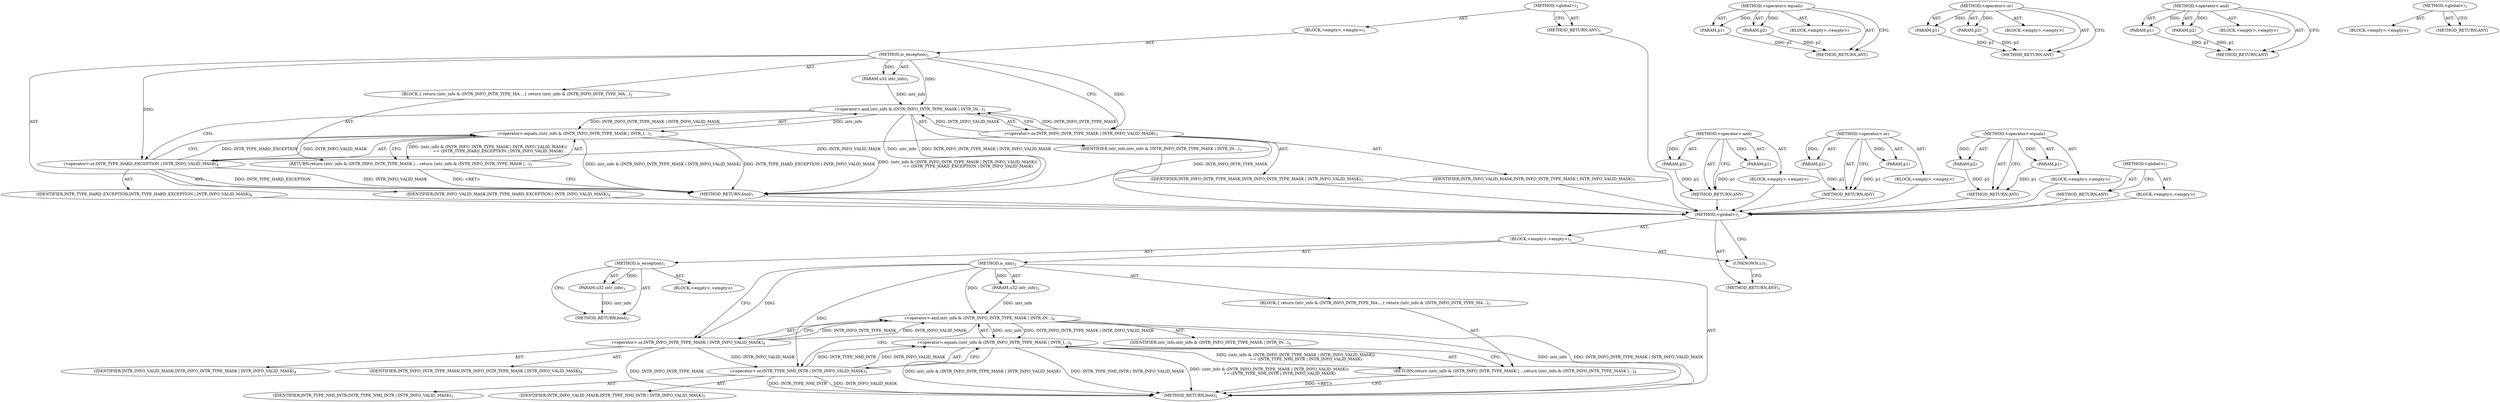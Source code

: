 digraph "is_nmi" {
vulnerable_6 [label=<(METHOD,&lt;global&gt;)<SUB>1</SUB>>];
vulnerable_7 [label=<(BLOCK,&lt;empty&gt;,&lt;empty&gt;)<SUB>1</SUB>>];
vulnerable_8 [label=<(METHOD,is_exception)<SUB>1</SUB>>];
vulnerable_9 [label=<(PARAM,u32 intr_info)<SUB>1</SUB>>];
vulnerable_10 [label=<(BLOCK,{
 	return (intr_info &amp; (INTR_INFO_INTR_TYPE_MA...,{
 	return (intr_info &amp; (INTR_INFO_INTR_TYPE_MA...)<SUB>2</SUB>>];
vulnerable_11 [label=<(RETURN,return (intr_info &amp; (INTR_INFO_INTR_TYPE_MASK |...,return (intr_info &amp; (INTR_INFO_INTR_TYPE_MASK |...)<SUB>3</SUB>>];
vulnerable_12 [label=<(&lt;operator&gt;.equals,(intr_info &amp; (INTR_INFO_INTR_TYPE_MASK | INTR_I...)<SUB>3</SUB>>];
vulnerable_13 [label=<(&lt;operator&gt;.and,intr_info &amp; (INTR_INFO_INTR_TYPE_MASK | INTR_IN...)<SUB>3</SUB>>];
vulnerable_14 [label=<(IDENTIFIER,intr_info,intr_info &amp; (INTR_INFO_INTR_TYPE_MASK | INTR_IN...)<SUB>3</SUB>>];
vulnerable_15 [label=<(&lt;operator&gt;.or,INTR_INFO_INTR_TYPE_MASK | INTR_INFO_VALID_MASK)<SUB>3</SUB>>];
vulnerable_16 [label=<(IDENTIFIER,INTR_INFO_INTR_TYPE_MASK,INTR_INFO_INTR_TYPE_MASK | INTR_INFO_VALID_MASK)<SUB>3</SUB>>];
vulnerable_17 [label=<(IDENTIFIER,INTR_INFO_VALID_MASK,INTR_INFO_INTR_TYPE_MASK | INTR_INFO_VALID_MASK)<SUB>3</SUB>>];
vulnerable_18 [label=<(&lt;operator&gt;.or,INTR_TYPE_HARD_EXCEPTION | INTR_INFO_VALID_MASK)<SUB>4</SUB>>];
vulnerable_19 [label=<(IDENTIFIER,INTR_TYPE_HARD_EXCEPTION,INTR_TYPE_HARD_EXCEPTION | INTR_INFO_VALID_MASK)<SUB>4</SUB>>];
vulnerable_20 [label=<(IDENTIFIER,INTR_INFO_VALID_MASK,INTR_TYPE_HARD_EXCEPTION | INTR_INFO_VALID_MASK)<SUB>4</SUB>>];
vulnerable_21 [label=<(METHOD_RETURN,bool)<SUB>1</SUB>>];
vulnerable_23 [label=<(METHOD_RETURN,ANY)<SUB>1</SUB>>];
vulnerable_45 [label=<(METHOD,&lt;operator&gt;.and)>];
vulnerable_46 [label=<(PARAM,p1)>];
vulnerable_47 [label=<(PARAM,p2)>];
vulnerable_48 [label=<(BLOCK,&lt;empty&gt;,&lt;empty&gt;)>];
vulnerable_49 [label=<(METHOD_RETURN,ANY)>];
vulnerable_50 [label=<(METHOD,&lt;operator&gt;.or)>];
vulnerable_51 [label=<(PARAM,p1)>];
vulnerable_52 [label=<(PARAM,p2)>];
vulnerable_53 [label=<(BLOCK,&lt;empty&gt;,&lt;empty&gt;)>];
vulnerable_54 [label=<(METHOD_RETURN,ANY)>];
vulnerable_40 [label=<(METHOD,&lt;operator&gt;.equals)>];
vulnerable_41 [label=<(PARAM,p1)>];
vulnerable_42 [label=<(PARAM,p2)>];
vulnerable_43 [label=<(BLOCK,&lt;empty&gt;,&lt;empty&gt;)>];
vulnerable_44 [label=<(METHOD_RETURN,ANY)>];
vulnerable_34 [label=<(METHOD,&lt;global&gt;)<SUB>1</SUB>>];
vulnerable_35 [label=<(BLOCK,&lt;empty&gt;,&lt;empty&gt;)>];
vulnerable_36 [label=<(METHOD_RETURN,ANY)>];
fixed_6 [label=<(METHOD,&lt;global&gt;)<SUB>1</SUB>>];
fixed_7 [label=<(BLOCK,&lt;empty&gt;,&lt;empty&gt;)<SUB>1</SUB>>];
fixed_8 [label=<(METHOD,is_exception)<SUB>1</SUB>>];
fixed_9 [label=<(PARAM,u32 intr_info)<SUB>1</SUB>>];
fixed_10 [label=<(BLOCK,&lt;empty&gt;,&lt;empty&gt;)>];
fixed_11 [label=<(METHOD_RETURN,bool)<SUB>1</SUB>>];
fixed_13 [label=<(UNKNOWN,),))<SUB>1</SUB>>];
fixed_14 [label=<(METHOD,is_nmi)<SUB>2</SUB>>];
fixed_15 [label=<(PARAM,u32 intr_info)<SUB>2</SUB>>];
fixed_16 [label=<(BLOCK,{
 	return (intr_info &amp; (INTR_INFO_INTR_TYPE_MA...,{
 	return (intr_info &amp; (INTR_INFO_INTR_TYPE_MA...)<SUB>3</SUB>>];
fixed_17 [label=<(RETURN,return (intr_info &amp; (INTR_INFO_INTR_TYPE_MASK |...,return (intr_info &amp; (INTR_INFO_INTR_TYPE_MASK |...)<SUB>4</SUB>>];
fixed_18 [label=<(&lt;operator&gt;.equals,(intr_info &amp; (INTR_INFO_INTR_TYPE_MASK | INTR_I...)<SUB>4</SUB>>];
fixed_19 [label=<(&lt;operator&gt;.and,intr_info &amp; (INTR_INFO_INTR_TYPE_MASK | INTR_IN...)<SUB>4</SUB>>];
fixed_20 [label=<(IDENTIFIER,intr_info,intr_info &amp; (INTR_INFO_INTR_TYPE_MASK | INTR_IN...)<SUB>4</SUB>>];
fixed_21 [label=<(&lt;operator&gt;.or,INTR_INFO_INTR_TYPE_MASK | INTR_INFO_VALID_MASK)<SUB>4</SUB>>];
fixed_22 [label=<(IDENTIFIER,INTR_INFO_INTR_TYPE_MASK,INTR_INFO_INTR_TYPE_MASK | INTR_INFO_VALID_MASK)<SUB>4</SUB>>];
fixed_23 [label=<(IDENTIFIER,INTR_INFO_VALID_MASK,INTR_INFO_INTR_TYPE_MASK | INTR_INFO_VALID_MASK)<SUB>4</SUB>>];
fixed_24 [label=<(&lt;operator&gt;.or,INTR_TYPE_NMI_INTR | INTR_INFO_VALID_MASK)<SUB>5</SUB>>];
fixed_25 [label=<(IDENTIFIER,INTR_TYPE_NMI_INTR,INTR_TYPE_NMI_INTR | INTR_INFO_VALID_MASK)<SUB>5</SUB>>];
fixed_26 [label=<(IDENTIFIER,INTR_INFO_VALID_MASK,INTR_TYPE_NMI_INTR | INTR_INFO_VALID_MASK)<SUB>5</SUB>>];
fixed_27 [label=<(METHOD_RETURN,bool)<SUB>2</SUB>>];
fixed_29 [label=<(METHOD_RETURN,ANY)<SUB>1</SUB>>];
fixed_46 [label=<(METHOD,&lt;operator&gt;.equals)>];
fixed_47 [label=<(PARAM,p1)>];
fixed_48 [label=<(PARAM,p2)>];
fixed_49 [label=<(BLOCK,&lt;empty&gt;,&lt;empty&gt;)>];
fixed_50 [label=<(METHOD_RETURN,ANY)>];
fixed_56 [label=<(METHOD,&lt;operator&gt;.or)>];
fixed_57 [label=<(PARAM,p1)>];
fixed_58 [label=<(PARAM,p2)>];
fixed_59 [label=<(BLOCK,&lt;empty&gt;,&lt;empty&gt;)>];
fixed_60 [label=<(METHOD_RETURN,ANY)>];
fixed_51 [label=<(METHOD,&lt;operator&gt;.and)>];
fixed_52 [label=<(PARAM,p1)>];
fixed_53 [label=<(PARAM,p2)>];
fixed_54 [label=<(BLOCK,&lt;empty&gt;,&lt;empty&gt;)>];
fixed_55 [label=<(METHOD_RETURN,ANY)>];
fixed_40 [label=<(METHOD,&lt;global&gt;)<SUB>1</SUB>>];
fixed_41 [label=<(BLOCK,&lt;empty&gt;,&lt;empty&gt;)>];
fixed_42 [label=<(METHOD_RETURN,ANY)>];
vulnerable_6 -> vulnerable_7  [key=0, label="AST: "];
vulnerable_6 -> vulnerable_23  [key=0, label="AST: "];
vulnerable_6 -> vulnerable_23  [key=1, label="CFG: "];
vulnerable_7 -> vulnerable_8  [key=0, label="AST: "];
vulnerable_8 -> vulnerable_9  [key=0, label="AST: "];
vulnerable_8 -> vulnerable_9  [key=1, label="DDG: "];
vulnerable_8 -> vulnerable_10  [key=0, label="AST: "];
vulnerable_8 -> vulnerable_21  [key=0, label="AST: "];
vulnerable_8 -> vulnerable_15  [key=0, label="CFG: "];
vulnerable_8 -> vulnerable_15  [key=1, label="DDG: "];
vulnerable_8 -> vulnerable_13  [key=0, label="DDG: "];
vulnerable_8 -> vulnerable_18  [key=0, label="DDG: "];
vulnerable_9 -> vulnerable_13  [key=0, label="DDG: intr_info"];
vulnerable_10 -> vulnerable_11  [key=0, label="AST: "];
vulnerable_11 -> vulnerable_12  [key=0, label="AST: "];
vulnerable_11 -> vulnerable_21  [key=0, label="CFG: "];
vulnerable_11 -> vulnerable_21  [key=1, label="DDG: &lt;RET&gt;"];
vulnerable_12 -> vulnerable_13  [key=0, label="AST: "];
vulnerable_12 -> vulnerable_18  [key=0, label="AST: "];
vulnerable_12 -> vulnerable_11  [key=0, label="CFG: "];
vulnerable_12 -> vulnerable_11  [key=1, label="DDG: (intr_info &amp; (INTR_INFO_INTR_TYPE_MASK | INTR_INFO_VALID_MASK))
		== (INTR_TYPE_HARD_EXCEPTION | INTR_INFO_VALID_MASK)"];
vulnerable_12 -> vulnerable_21  [key=0, label="DDG: intr_info &amp; (INTR_INFO_INTR_TYPE_MASK | INTR_INFO_VALID_MASK)"];
vulnerable_12 -> vulnerable_21  [key=1, label="DDG: INTR_TYPE_HARD_EXCEPTION | INTR_INFO_VALID_MASK"];
vulnerable_12 -> vulnerable_21  [key=2, label="DDG: (intr_info &amp; (INTR_INFO_INTR_TYPE_MASK | INTR_INFO_VALID_MASK))
		== (INTR_TYPE_HARD_EXCEPTION | INTR_INFO_VALID_MASK)"];
vulnerable_13 -> vulnerable_14  [key=0, label="AST: "];
vulnerable_13 -> vulnerable_15  [key=0, label="AST: "];
vulnerable_13 -> vulnerable_18  [key=0, label="CFG: "];
vulnerable_13 -> vulnerable_21  [key=0, label="DDG: intr_info"];
vulnerable_13 -> vulnerable_21  [key=1, label="DDG: INTR_INFO_INTR_TYPE_MASK | INTR_INFO_VALID_MASK"];
vulnerable_13 -> vulnerable_12  [key=0, label="DDG: intr_info"];
vulnerable_13 -> vulnerable_12  [key=1, label="DDG: INTR_INFO_INTR_TYPE_MASK | INTR_INFO_VALID_MASK"];
vulnerable_14 -> fixed_6  [key=0];
vulnerable_15 -> vulnerable_16  [key=0, label="AST: "];
vulnerable_15 -> vulnerable_17  [key=0, label="AST: "];
vulnerable_15 -> vulnerable_13  [key=0, label="CFG: "];
vulnerable_15 -> vulnerable_13  [key=1, label="DDG: INTR_INFO_INTR_TYPE_MASK"];
vulnerable_15 -> vulnerable_13  [key=2, label="DDG: INTR_INFO_VALID_MASK"];
vulnerable_15 -> vulnerable_21  [key=0, label="DDG: INTR_INFO_INTR_TYPE_MASK"];
vulnerable_15 -> vulnerable_18  [key=0, label="DDG: INTR_INFO_VALID_MASK"];
vulnerable_16 -> fixed_6  [key=0];
vulnerable_17 -> fixed_6  [key=0];
vulnerable_18 -> vulnerable_19  [key=0, label="AST: "];
vulnerable_18 -> vulnerable_20  [key=0, label="AST: "];
vulnerable_18 -> vulnerable_12  [key=0, label="CFG: "];
vulnerable_18 -> vulnerable_12  [key=1, label="DDG: INTR_TYPE_HARD_EXCEPTION"];
vulnerable_18 -> vulnerable_12  [key=2, label="DDG: INTR_INFO_VALID_MASK"];
vulnerable_18 -> vulnerable_21  [key=0, label="DDG: INTR_TYPE_HARD_EXCEPTION"];
vulnerable_18 -> vulnerable_21  [key=1, label="DDG: INTR_INFO_VALID_MASK"];
vulnerable_19 -> fixed_6  [key=0];
vulnerable_20 -> fixed_6  [key=0];
vulnerable_21 -> fixed_6  [key=0];
vulnerable_23 -> fixed_6  [key=0];
vulnerable_45 -> vulnerable_46  [key=0, label="AST: "];
vulnerable_45 -> vulnerable_46  [key=1, label="DDG: "];
vulnerable_45 -> vulnerable_48  [key=0, label="AST: "];
vulnerable_45 -> vulnerable_47  [key=0, label="AST: "];
vulnerable_45 -> vulnerable_47  [key=1, label="DDG: "];
vulnerable_45 -> vulnerable_49  [key=0, label="AST: "];
vulnerable_45 -> vulnerable_49  [key=1, label="CFG: "];
vulnerable_46 -> vulnerable_49  [key=0, label="DDG: p1"];
vulnerable_47 -> vulnerable_49  [key=0, label="DDG: p2"];
vulnerable_48 -> fixed_6  [key=0];
vulnerable_49 -> fixed_6  [key=0];
vulnerable_50 -> vulnerable_51  [key=0, label="AST: "];
vulnerable_50 -> vulnerable_51  [key=1, label="DDG: "];
vulnerable_50 -> vulnerable_53  [key=0, label="AST: "];
vulnerable_50 -> vulnerable_52  [key=0, label="AST: "];
vulnerable_50 -> vulnerable_52  [key=1, label="DDG: "];
vulnerable_50 -> vulnerable_54  [key=0, label="AST: "];
vulnerable_50 -> vulnerable_54  [key=1, label="CFG: "];
vulnerable_51 -> vulnerable_54  [key=0, label="DDG: p1"];
vulnerable_52 -> vulnerable_54  [key=0, label="DDG: p2"];
vulnerable_53 -> fixed_6  [key=0];
vulnerable_54 -> fixed_6  [key=0];
vulnerable_40 -> vulnerable_41  [key=0, label="AST: "];
vulnerable_40 -> vulnerable_41  [key=1, label="DDG: "];
vulnerable_40 -> vulnerable_43  [key=0, label="AST: "];
vulnerable_40 -> vulnerable_42  [key=0, label="AST: "];
vulnerable_40 -> vulnerable_42  [key=1, label="DDG: "];
vulnerable_40 -> vulnerable_44  [key=0, label="AST: "];
vulnerable_40 -> vulnerable_44  [key=1, label="CFG: "];
vulnerable_41 -> vulnerable_44  [key=0, label="DDG: p1"];
vulnerable_42 -> vulnerable_44  [key=0, label="DDG: p2"];
vulnerable_43 -> fixed_6  [key=0];
vulnerable_44 -> fixed_6  [key=0];
vulnerable_34 -> vulnerable_35  [key=0, label="AST: "];
vulnerable_34 -> vulnerable_36  [key=0, label="AST: "];
vulnerable_34 -> vulnerable_36  [key=1, label="CFG: "];
vulnerable_35 -> fixed_6  [key=0];
vulnerable_36 -> fixed_6  [key=0];
fixed_6 -> fixed_7  [key=0, label="AST: "];
fixed_6 -> fixed_29  [key=0, label="AST: "];
fixed_6 -> fixed_13  [key=0, label="CFG: "];
fixed_7 -> fixed_8  [key=0, label="AST: "];
fixed_7 -> fixed_13  [key=0, label="AST: "];
fixed_7 -> fixed_14  [key=0, label="AST: "];
fixed_8 -> fixed_9  [key=0, label="AST: "];
fixed_8 -> fixed_9  [key=1, label="DDG: "];
fixed_8 -> fixed_10  [key=0, label="AST: "];
fixed_8 -> fixed_11  [key=0, label="AST: "];
fixed_8 -> fixed_11  [key=1, label="CFG: "];
fixed_9 -> fixed_11  [key=0, label="DDG: intr_info"];
fixed_13 -> fixed_29  [key=0, label="CFG: "];
fixed_14 -> fixed_15  [key=0, label="AST: "];
fixed_14 -> fixed_15  [key=1, label="DDG: "];
fixed_14 -> fixed_16  [key=0, label="AST: "];
fixed_14 -> fixed_27  [key=0, label="AST: "];
fixed_14 -> fixed_21  [key=0, label="CFG: "];
fixed_14 -> fixed_21  [key=1, label="DDG: "];
fixed_14 -> fixed_19  [key=0, label="DDG: "];
fixed_14 -> fixed_24  [key=0, label="DDG: "];
fixed_15 -> fixed_19  [key=0, label="DDG: intr_info"];
fixed_16 -> fixed_17  [key=0, label="AST: "];
fixed_17 -> fixed_18  [key=0, label="AST: "];
fixed_17 -> fixed_27  [key=0, label="CFG: "];
fixed_17 -> fixed_27  [key=1, label="DDG: &lt;RET&gt;"];
fixed_18 -> fixed_19  [key=0, label="AST: "];
fixed_18 -> fixed_24  [key=0, label="AST: "];
fixed_18 -> fixed_17  [key=0, label="CFG: "];
fixed_18 -> fixed_17  [key=1, label="DDG: (intr_info &amp; (INTR_INFO_INTR_TYPE_MASK | INTR_INFO_VALID_MASK))
		== (INTR_TYPE_NMI_INTR | INTR_INFO_VALID_MASK)"];
fixed_18 -> fixed_27  [key=0, label="DDG: intr_info &amp; (INTR_INFO_INTR_TYPE_MASK | INTR_INFO_VALID_MASK)"];
fixed_18 -> fixed_27  [key=1, label="DDG: INTR_TYPE_NMI_INTR | INTR_INFO_VALID_MASK"];
fixed_18 -> fixed_27  [key=2, label="DDG: (intr_info &amp; (INTR_INFO_INTR_TYPE_MASK | INTR_INFO_VALID_MASK))
		== (INTR_TYPE_NMI_INTR | INTR_INFO_VALID_MASK)"];
fixed_19 -> fixed_20  [key=0, label="AST: "];
fixed_19 -> fixed_21  [key=0, label="AST: "];
fixed_19 -> fixed_24  [key=0, label="CFG: "];
fixed_19 -> fixed_27  [key=0, label="DDG: intr_info"];
fixed_19 -> fixed_27  [key=1, label="DDG: INTR_INFO_INTR_TYPE_MASK | INTR_INFO_VALID_MASK"];
fixed_19 -> fixed_18  [key=0, label="DDG: intr_info"];
fixed_19 -> fixed_18  [key=1, label="DDG: INTR_INFO_INTR_TYPE_MASK | INTR_INFO_VALID_MASK"];
fixed_21 -> fixed_22  [key=0, label="AST: "];
fixed_21 -> fixed_23  [key=0, label="AST: "];
fixed_21 -> fixed_19  [key=0, label="CFG: "];
fixed_21 -> fixed_19  [key=1, label="DDG: INTR_INFO_INTR_TYPE_MASK"];
fixed_21 -> fixed_19  [key=2, label="DDG: INTR_INFO_VALID_MASK"];
fixed_21 -> fixed_27  [key=0, label="DDG: INTR_INFO_INTR_TYPE_MASK"];
fixed_21 -> fixed_24  [key=0, label="DDG: INTR_INFO_VALID_MASK"];
fixed_24 -> fixed_25  [key=0, label="AST: "];
fixed_24 -> fixed_26  [key=0, label="AST: "];
fixed_24 -> fixed_18  [key=0, label="CFG: "];
fixed_24 -> fixed_18  [key=1, label="DDG: INTR_TYPE_NMI_INTR"];
fixed_24 -> fixed_18  [key=2, label="DDG: INTR_INFO_VALID_MASK"];
fixed_24 -> fixed_27  [key=0, label="DDG: INTR_TYPE_NMI_INTR"];
fixed_24 -> fixed_27  [key=1, label="DDG: INTR_INFO_VALID_MASK"];
fixed_46 -> fixed_47  [key=0, label="AST: "];
fixed_46 -> fixed_47  [key=1, label="DDG: "];
fixed_46 -> fixed_49  [key=0, label="AST: "];
fixed_46 -> fixed_48  [key=0, label="AST: "];
fixed_46 -> fixed_48  [key=1, label="DDG: "];
fixed_46 -> fixed_50  [key=0, label="AST: "];
fixed_46 -> fixed_50  [key=1, label="CFG: "];
fixed_47 -> fixed_50  [key=0, label="DDG: p1"];
fixed_48 -> fixed_50  [key=0, label="DDG: p2"];
fixed_56 -> fixed_57  [key=0, label="AST: "];
fixed_56 -> fixed_57  [key=1, label="DDG: "];
fixed_56 -> fixed_59  [key=0, label="AST: "];
fixed_56 -> fixed_58  [key=0, label="AST: "];
fixed_56 -> fixed_58  [key=1, label="DDG: "];
fixed_56 -> fixed_60  [key=0, label="AST: "];
fixed_56 -> fixed_60  [key=1, label="CFG: "];
fixed_57 -> fixed_60  [key=0, label="DDG: p1"];
fixed_58 -> fixed_60  [key=0, label="DDG: p2"];
fixed_51 -> fixed_52  [key=0, label="AST: "];
fixed_51 -> fixed_52  [key=1, label="DDG: "];
fixed_51 -> fixed_54  [key=0, label="AST: "];
fixed_51 -> fixed_53  [key=0, label="AST: "];
fixed_51 -> fixed_53  [key=1, label="DDG: "];
fixed_51 -> fixed_55  [key=0, label="AST: "];
fixed_51 -> fixed_55  [key=1, label="CFG: "];
fixed_52 -> fixed_55  [key=0, label="DDG: p1"];
fixed_53 -> fixed_55  [key=0, label="DDG: p2"];
fixed_40 -> fixed_41  [key=0, label="AST: "];
fixed_40 -> fixed_42  [key=0, label="AST: "];
fixed_40 -> fixed_42  [key=1, label="CFG: "];
}
